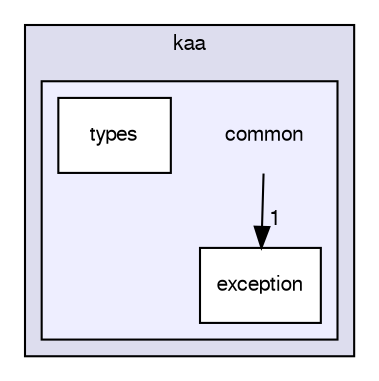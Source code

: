 digraph "/var/lib/jenkins/workspace/kaa_v0.6.1/client/client-multi/client-cpp/kaa/common" {
  bgcolor=transparent;
  compound=true
  node [ fontsize="10", fontname="FreeSans"];
  edge [ labelfontsize="10", labelfontname="FreeSans"];
  subgraph clusterdir_2187fc7953f42afcb142bb157d033f37 {
    graph [ bgcolor="#ddddee", pencolor="black", label="kaa" fontname="FreeSans", fontsize="10", URL="dir_2187fc7953f42afcb142bb157d033f37.html"]
  subgraph clusterdir_cf70ad735266259c1e40a9de56cc6362 {
    graph [ bgcolor="#eeeeff", pencolor="black", label="" URL="dir_cf70ad735266259c1e40a9de56cc6362.html"];
    dir_cf70ad735266259c1e40a9de56cc6362 [shape=plaintext label="common"];
    dir_0aa5d4b6e3b57c2fe9f201146f1ffad0 [shape=box label="exception" color="black" fillcolor="white" style="filled" URL="dir_0aa5d4b6e3b57c2fe9f201146f1ffad0.html"];
    dir_e05ed69c0ef08ae4f9a351bbc094bfd1 [shape=box label="types" color="black" fillcolor="white" style="filled" URL="dir_e05ed69c0ef08ae4f9a351bbc094bfd1.html"];
  }
  }
  dir_cf70ad735266259c1e40a9de56cc6362->dir_0aa5d4b6e3b57c2fe9f201146f1ffad0 [headlabel="1", labeldistance=1.5 headhref="dir_000015_000016.html"];
}
